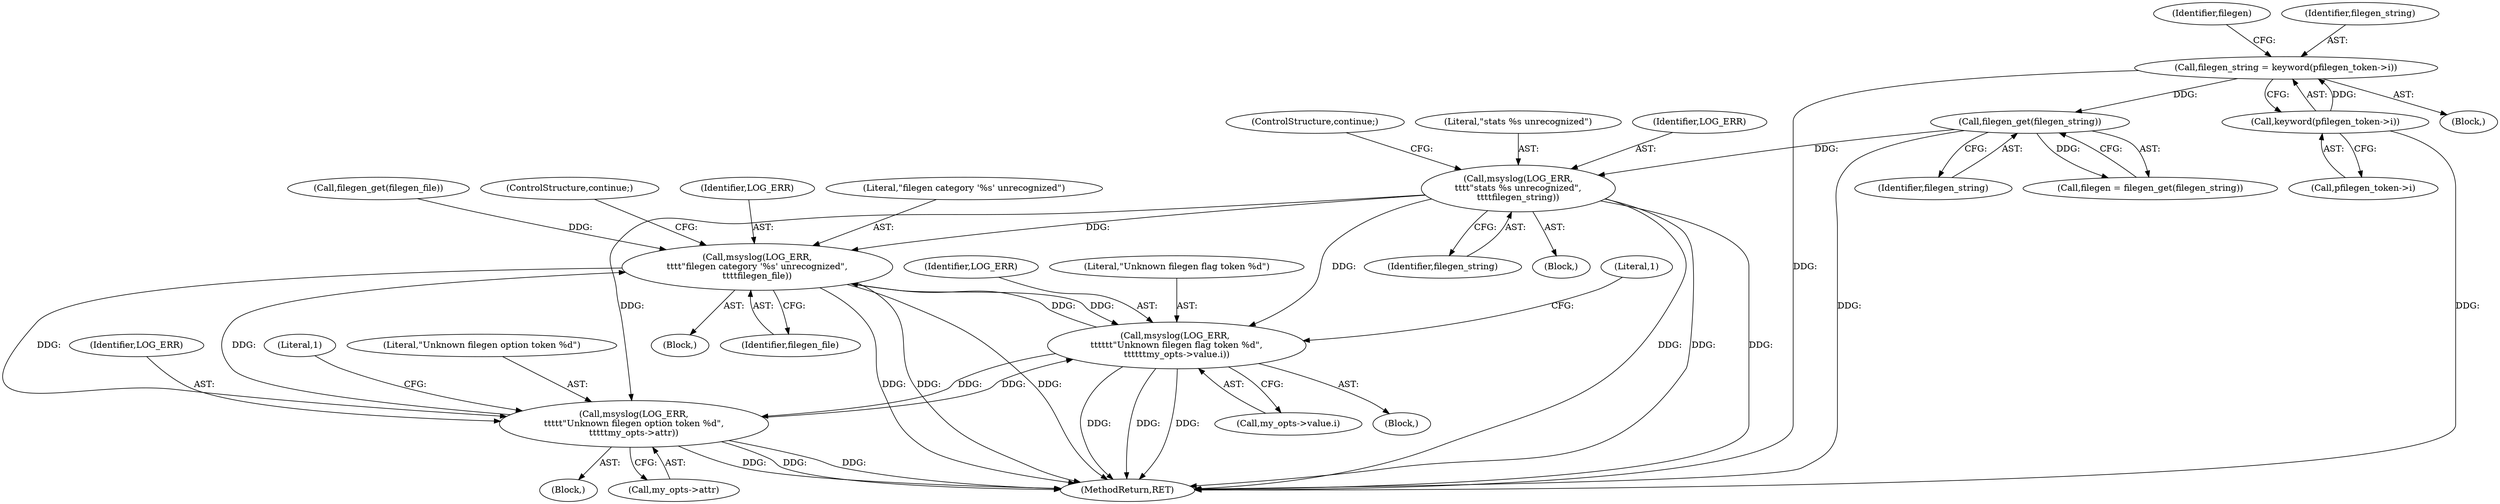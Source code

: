 digraph "0_ntp_52e977d79a0c4ace997e5c74af429844da2f27be@API" {
"1000157" [label="(Call,msyslog(LOG_ERR,\n\t\t\t\t\"stats %s unrecognized\",\n\t\t\t\tfilegen_string))"];
"1000150" [label="(Call,filegen_get(filegen_string))"];
"1000142" [label="(Call,filegen_string = keyword(pfilegen_token->i))"];
"1000144" [label="(Call,keyword(pfilegen_token->i))"];
"1000211" [label="(Call,msyslog(LOG_ERR,\n\t\t\t\t\"filegen category '%s' unrecognized\",\n\t\t\t\tfilegen_file))"];
"1000336" [label="(Call,msyslog(LOG_ERR, \n\t\t\t\t\t\t\"Unknown filegen flag token %d\",\n\t\t\t\t\t\tmy_opts->value.i))"];
"1000348" [label="(Call,msyslog(LOG_ERR,\n\t\t\t\t\t\"Unknown filegen option token %d\",\n\t\t\t\t\tmy_opts->attr))"];
"1000210" [label="(Block,)"];
"1000249" [label="(Block,)"];
"1000345" [label="(Literal,1)"];
"1000361" [label="(MethodReturn,RET)"];
"1000213" [label="(Literal,\"filegen category '%s' unrecognized\")"];
"1000141" [label="(Block,)"];
"1000159" [label="(Literal,\"stats %s unrecognized\")"];
"1000337" [label="(Identifier,LOG_ERR)"];
"1000149" [label="(Identifier,filegen)"];
"1000160" [label="(Identifier,filegen_string)"];
"1000351" [label="(Call,my_opts->attr)"];
"1000142" [label="(Call,filegen_string = keyword(pfilegen_token->i))"];
"1000204" [label="(Call,filegen_get(filegen_file))"];
"1000336" [label="(Call,msyslog(LOG_ERR, \n\t\t\t\t\t\t\"Unknown filegen flag token %d\",\n\t\t\t\t\t\tmy_opts->value.i))"];
"1000214" [label="(Identifier,filegen_file)"];
"1000158" [label="(Identifier,LOG_ERR)"];
"1000151" [label="(Identifier,filegen_string)"];
"1000156" [label="(Block,)"];
"1000348" [label="(Call,msyslog(LOG_ERR,\n\t\t\t\t\t\"Unknown filegen option token %d\",\n\t\t\t\t\tmy_opts->attr))"];
"1000150" [label="(Call,filegen_get(filegen_string))"];
"1000339" [label="(Call,my_opts->value.i)"];
"1000145" [label="(Call,pfilegen_token->i)"];
"1000148" [label="(Call,filegen = filegen_get(filegen_string))"];
"1000211" [label="(Call,msyslog(LOG_ERR,\n\t\t\t\t\"filegen category '%s' unrecognized\",\n\t\t\t\tfilegen_file))"];
"1000215" [label="(ControlStructure,continue;)"];
"1000349" [label="(Identifier,LOG_ERR)"];
"1000212" [label="(Identifier,LOG_ERR)"];
"1000314" [label="(Block,)"];
"1000157" [label="(Call,msyslog(LOG_ERR,\n\t\t\t\t\"stats %s unrecognized\",\n\t\t\t\tfilegen_string))"];
"1000144" [label="(Call,keyword(pfilegen_token->i))"];
"1000355" [label="(Literal,1)"];
"1000338" [label="(Literal,\"Unknown filegen flag token %d\")"];
"1000350" [label="(Literal,\"Unknown filegen option token %d\")"];
"1000161" [label="(ControlStructure,continue;)"];
"1000143" [label="(Identifier,filegen_string)"];
"1000157" -> "1000156"  [label="AST: "];
"1000157" -> "1000160"  [label="CFG: "];
"1000158" -> "1000157"  [label="AST: "];
"1000159" -> "1000157"  [label="AST: "];
"1000160" -> "1000157"  [label="AST: "];
"1000161" -> "1000157"  [label="CFG: "];
"1000157" -> "1000361"  [label="DDG: "];
"1000157" -> "1000361"  [label="DDG: "];
"1000157" -> "1000361"  [label="DDG: "];
"1000150" -> "1000157"  [label="DDG: "];
"1000157" -> "1000211"  [label="DDG: "];
"1000157" -> "1000336"  [label="DDG: "];
"1000157" -> "1000348"  [label="DDG: "];
"1000150" -> "1000148"  [label="AST: "];
"1000150" -> "1000151"  [label="CFG: "];
"1000151" -> "1000150"  [label="AST: "];
"1000148" -> "1000150"  [label="CFG: "];
"1000150" -> "1000361"  [label="DDG: "];
"1000150" -> "1000148"  [label="DDG: "];
"1000142" -> "1000150"  [label="DDG: "];
"1000142" -> "1000141"  [label="AST: "];
"1000142" -> "1000144"  [label="CFG: "];
"1000143" -> "1000142"  [label="AST: "];
"1000144" -> "1000142"  [label="AST: "];
"1000149" -> "1000142"  [label="CFG: "];
"1000142" -> "1000361"  [label="DDG: "];
"1000144" -> "1000142"  [label="DDG: "];
"1000144" -> "1000145"  [label="CFG: "];
"1000145" -> "1000144"  [label="AST: "];
"1000144" -> "1000361"  [label="DDG: "];
"1000211" -> "1000210"  [label="AST: "];
"1000211" -> "1000214"  [label="CFG: "];
"1000212" -> "1000211"  [label="AST: "];
"1000213" -> "1000211"  [label="AST: "];
"1000214" -> "1000211"  [label="AST: "];
"1000215" -> "1000211"  [label="CFG: "];
"1000211" -> "1000361"  [label="DDG: "];
"1000211" -> "1000361"  [label="DDG: "];
"1000211" -> "1000361"  [label="DDG: "];
"1000348" -> "1000211"  [label="DDG: "];
"1000336" -> "1000211"  [label="DDG: "];
"1000204" -> "1000211"  [label="DDG: "];
"1000211" -> "1000336"  [label="DDG: "];
"1000211" -> "1000348"  [label="DDG: "];
"1000336" -> "1000314"  [label="AST: "];
"1000336" -> "1000339"  [label="CFG: "];
"1000337" -> "1000336"  [label="AST: "];
"1000338" -> "1000336"  [label="AST: "];
"1000339" -> "1000336"  [label="AST: "];
"1000345" -> "1000336"  [label="CFG: "];
"1000336" -> "1000361"  [label="DDG: "];
"1000336" -> "1000361"  [label="DDG: "];
"1000336" -> "1000361"  [label="DDG: "];
"1000348" -> "1000336"  [label="DDG: "];
"1000336" -> "1000348"  [label="DDG: "];
"1000348" -> "1000249"  [label="AST: "];
"1000348" -> "1000351"  [label="CFG: "];
"1000349" -> "1000348"  [label="AST: "];
"1000350" -> "1000348"  [label="AST: "];
"1000351" -> "1000348"  [label="AST: "];
"1000355" -> "1000348"  [label="CFG: "];
"1000348" -> "1000361"  [label="DDG: "];
"1000348" -> "1000361"  [label="DDG: "];
"1000348" -> "1000361"  [label="DDG: "];
}
